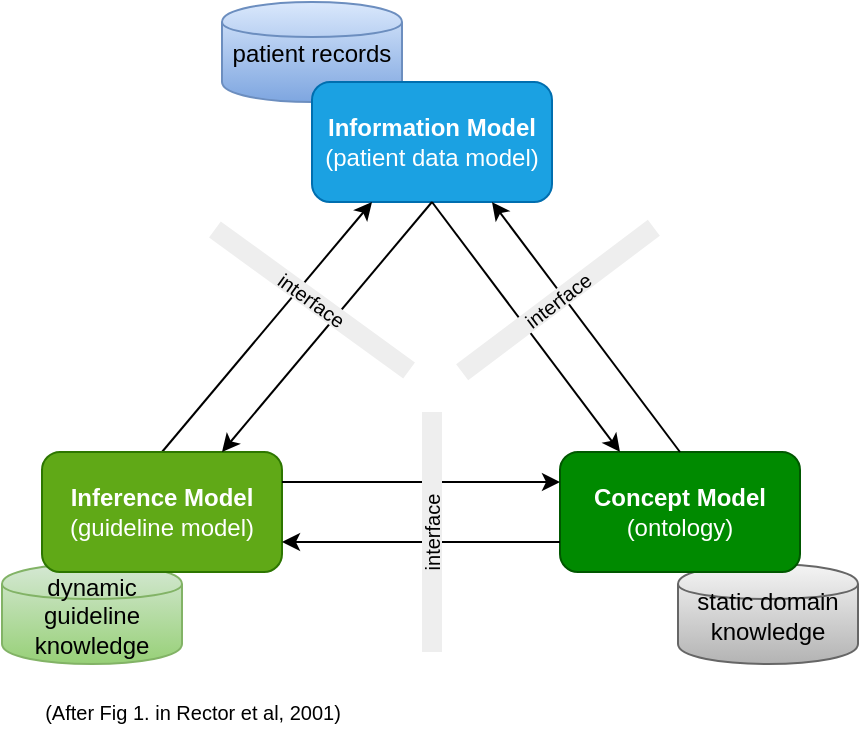 <mxfile version="12.6.5" type="device"><diagram id="kRBXm-fRBxCkVHmOGRKG" name="Page-1"><mxGraphModel dx="1366" dy="816" grid="1" gridSize="10" guides="1" tooltips="1" connect="1" arrows="1" fold="1" page="1" pageScale="1" pageWidth="827" pageHeight="1169" math="0" shadow="0"><root><mxCell id="0"/><mxCell id="1" parent="0"/><mxCell id="YlxPNQbFY9WoklNcT3Zw-8" value="dynamic guideline knowledge" style="shape=cylinder;whiteSpace=wrap;html=1;boundedLbl=1;backgroundOutline=1;spacingBottom=13;fillColor=#d5e8d4;strokeColor=#82b366;gradientColor=#97d077;" parent="1" vertex="1"><mxGeometry x="150" y="341" width="90" height="50" as="geometry"/></mxCell><mxCell id="YlxPNQbFY9WoklNcT3Zw-7" value="static domain knowledge" style="shape=cylinder;whiteSpace=wrap;html=1;boundedLbl=1;backgroundOutline=1;spacingBottom=13;fillColor=#f5f5f5;strokeColor=#666666;gradientColor=#b3b3b3;" parent="1" vertex="1"><mxGeometry x="488" y="341" width="90" height="50" as="geometry"/></mxCell><mxCell id="YlxPNQbFY9WoklNcT3Zw-5" value="patient records" style="shape=cylinder;whiteSpace=wrap;html=1;boundedLbl=1;backgroundOutline=1;spacingBottom=13;fillColor=#dae8fc;strokeColor=#6c8ebf;gradientColor=#7ea6e0;" parent="1" vertex="1"><mxGeometry x="260" y="60" width="90" height="50" as="geometry"/></mxCell><mxCell id="YlxPNQbFY9WoklNcT3Zw-1" value="&lt;b&gt;Information Model&lt;/b&gt; (patient data model)" style="rounded=1;whiteSpace=wrap;html=1;fillColor=#1ba1e2;strokeColor=#006EAF;fontColor=#ffffff;" parent="1" vertex="1"><mxGeometry x="305" y="100" width="120" height="60" as="geometry"/></mxCell><mxCell id="YlxPNQbFY9WoklNcT3Zw-4" style="rounded=0;orthogonalLoop=1;jettySize=auto;html=1;entryX=0.25;entryY=1;entryDx=0;entryDy=0;exitX=0.5;exitY=0;exitDx=0;exitDy=0;" parent="1" source="YlxPNQbFY9WoklNcT3Zw-2" target="YlxPNQbFY9WoklNcT3Zw-1" edge="1"><mxGeometry relative="1" as="geometry"><mxPoint x="280" y="220" as="sourcePoint"/></mxGeometry></mxCell><mxCell id="YlxPNQbFY9WoklNcT3Zw-2" value="&lt;b&gt;Inference Model&lt;/b&gt; (guideline model)" style="rounded=1;whiteSpace=wrap;html=1;fillColor=#60a917;strokeColor=#2D7600;fontColor=#ffffff;" parent="1" vertex="1"><mxGeometry x="170" y="285" width="120" height="60" as="geometry"/></mxCell><mxCell id="YlxPNQbFY9WoklNcT3Zw-3" value="&lt;b&gt;Concept Model&lt;/b&gt; (ontology)" style="rounded=1;whiteSpace=wrap;html=1;fillColor=#008a00;strokeColor=#005700;fontColor=#ffffff;" parent="1" vertex="1"><mxGeometry x="429" y="285" width="120" height="60" as="geometry"/></mxCell><mxCell id="YlxPNQbFY9WoklNcT3Zw-12" value="(After Fig 1. in Rector et al, 2001)" style="text;html=1;align=center;verticalAlign=middle;resizable=0;points=[];autosize=1;fontSize=10;" parent="1" vertex="1"><mxGeometry x="160" y="405" width="170" height="20" as="geometry"/></mxCell><mxCell id="YlxPNQbFY9WoklNcT3Zw-14" style="rounded=0;orthogonalLoop=1;jettySize=auto;html=1;entryX=0.75;entryY=1;entryDx=0;entryDy=0;exitX=0.5;exitY=0;exitDx=0;exitDy=0;" parent="1" source="YlxPNQbFY9WoklNcT3Zw-3" target="YlxPNQbFY9WoklNcT3Zw-1" edge="1"><mxGeometry relative="1" as="geometry"><mxPoint x="430" y="220" as="sourcePoint"/><mxPoint x="360" y="180" as="targetPoint"/></mxGeometry></mxCell><mxCell id="YlxPNQbFY9WoklNcT3Zw-15" style="rounded=0;orthogonalLoop=1;jettySize=auto;html=1;entryX=0.75;entryY=0;entryDx=0;entryDy=0;exitX=0.5;exitY=1;exitDx=0;exitDy=0;" parent="1" source="YlxPNQbFY9WoklNcT3Zw-1" target="YlxPNQbFY9WoklNcT3Zw-2" edge="1"><mxGeometry relative="1" as="geometry"><mxPoint x="300" y="230" as="sourcePoint"/><mxPoint x="345" y="180" as="targetPoint"/></mxGeometry></mxCell><mxCell id="YlxPNQbFY9WoklNcT3Zw-16" style="rounded=0;orthogonalLoop=1;jettySize=auto;html=1;entryX=0.25;entryY=0;entryDx=0;entryDy=0;exitX=0.5;exitY=1;exitDx=0;exitDy=0;" parent="1" source="YlxPNQbFY9WoklNcT3Zw-1" target="YlxPNQbFY9WoklNcT3Zw-3" edge="1"><mxGeometry relative="1" as="geometry"><mxPoint x="420" y="230" as="sourcePoint"/><mxPoint x="460" y="280" as="targetPoint"/></mxGeometry></mxCell><mxCell id="YlxPNQbFY9WoklNcT3Zw-17" style="rounded=0;orthogonalLoop=1;jettySize=auto;html=1;entryX=0;entryY=0.25;entryDx=0;entryDy=0;exitX=1;exitY=0.25;exitDx=0;exitDy=0;" parent="1" source="YlxPNQbFY9WoklNcT3Zw-2" target="YlxPNQbFY9WoklNcT3Zw-3" edge="1"><mxGeometry relative="1" as="geometry"><mxPoint x="360" y="300" as="sourcePoint"/><mxPoint x="465" y="295" as="targetPoint"/></mxGeometry></mxCell><mxCell id="YlxPNQbFY9WoklNcT3Zw-18" style="rounded=0;orthogonalLoop=1;jettySize=auto;html=1;entryX=1;entryY=0.75;entryDx=0;entryDy=0;exitX=0;exitY=0.75;exitDx=0;exitDy=0;" parent="1" source="YlxPNQbFY9WoklNcT3Zw-3" target="YlxPNQbFY9WoklNcT3Zw-2" edge="1"><mxGeometry relative="1" as="geometry"><mxPoint x="360" y="326" as="sourcePoint"/><mxPoint x="435" y="310" as="targetPoint"/></mxGeometry></mxCell><mxCell id="YlxPNQbFY9WoklNcT3Zw-22" value="interface" style="rounded=0;whiteSpace=wrap;html=1;fontSize=10;fillColor=#eeeeee;strokeColor=none;rotation=36;" parent="1" vertex="1"><mxGeometry x="245" y="204" width="120" height="10" as="geometry"/></mxCell><mxCell id="YlxPNQbFY9WoklNcT3Zw-23" value="interface" style="rounded=0;whiteSpace=wrap;html=1;fontSize=10;fillColor=#eeeeee;strokeColor=none;rotation=-37;" parent="1" vertex="1"><mxGeometry x="368" y="204" width="120" height="10" as="geometry"/></mxCell><mxCell id="YlxPNQbFY9WoklNcT3Zw-24" value="interface" style="rounded=0;whiteSpace=wrap;html=1;fontSize=10;fillColor=#eeeeee;strokeColor=none;rotation=-90;" parent="1" vertex="1"><mxGeometry x="305" y="320" width="120" height="10" as="geometry"/></mxCell></root></mxGraphModel></diagram></mxfile>